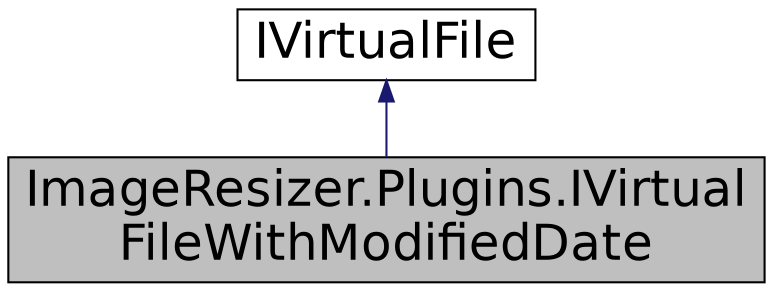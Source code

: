 digraph "ImageResizer.Plugins.IVirtualFileWithModifiedDate"
{
  edge [fontname="Helvetica",fontsize="24",labelfontname="Helvetica",labelfontsize="24"];
  node [fontname="Helvetica",fontsize="24",shape=record];
  Node1 [label="ImageResizer.Plugins.IVirtual\lFileWithModifiedDate",height=0.2,width=0.4,color="black", fillcolor="grey75", style="filled" fontcolor="black"];
  Node2 -> Node1 [dir="back",color="midnightblue",fontsize="24",style="solid",fontname="Helvetica"];
  Node2 [label="IVirtualFile",height=0.2,width=0.4,color="black", fillcolor="white", style="filled",URL="$interface_image_resizer_1_1_plugins_1_1_i_virtual_file.html",tooltip="A virtual file to support IVirtualImageProvider "];
}

